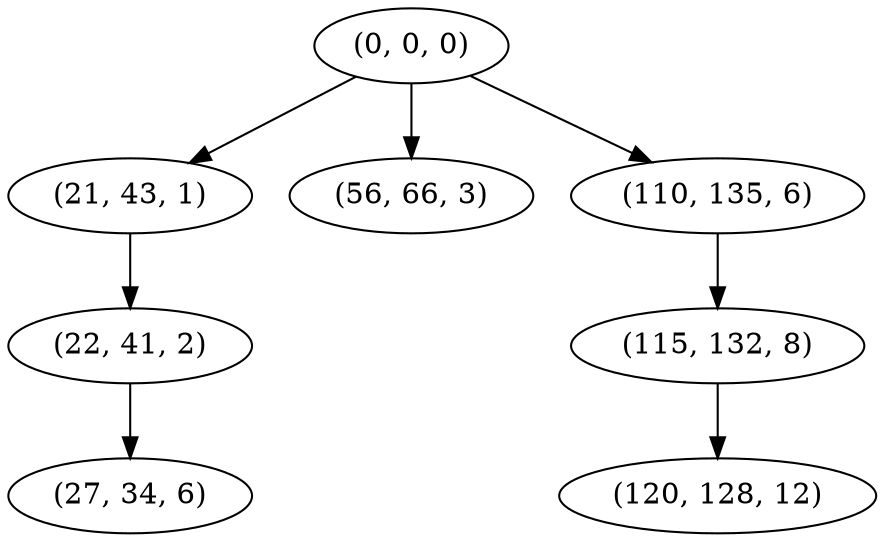 digraph tree {
    "(0, 0, 0)";
    "(21, 43, 1)";
    "(22, 41, 2)";
    "(27, 34, 6)";
    "(56, 66, 3)";
    "(110, 135, 6)";
    "(115, 132, 8)";
    "(120, 128, 12)";
    "(0, 0, 0)" -> "(21, 43, 1)";
    "(0, 0, 0)" -> "(56, 66, 3)";
    "(0, 0, 0)" -> "(110, 135, 6)";
    "(21, 43, 1)" -> "(22, 41, 2)";
    "(22, 41, 2)" -> "(27, 34, 6)";
    "(110, 135, 6)" -> "(115, 132, 8)";
    "(115, 132, 8)" -> "(120, 128, 12)";
}
